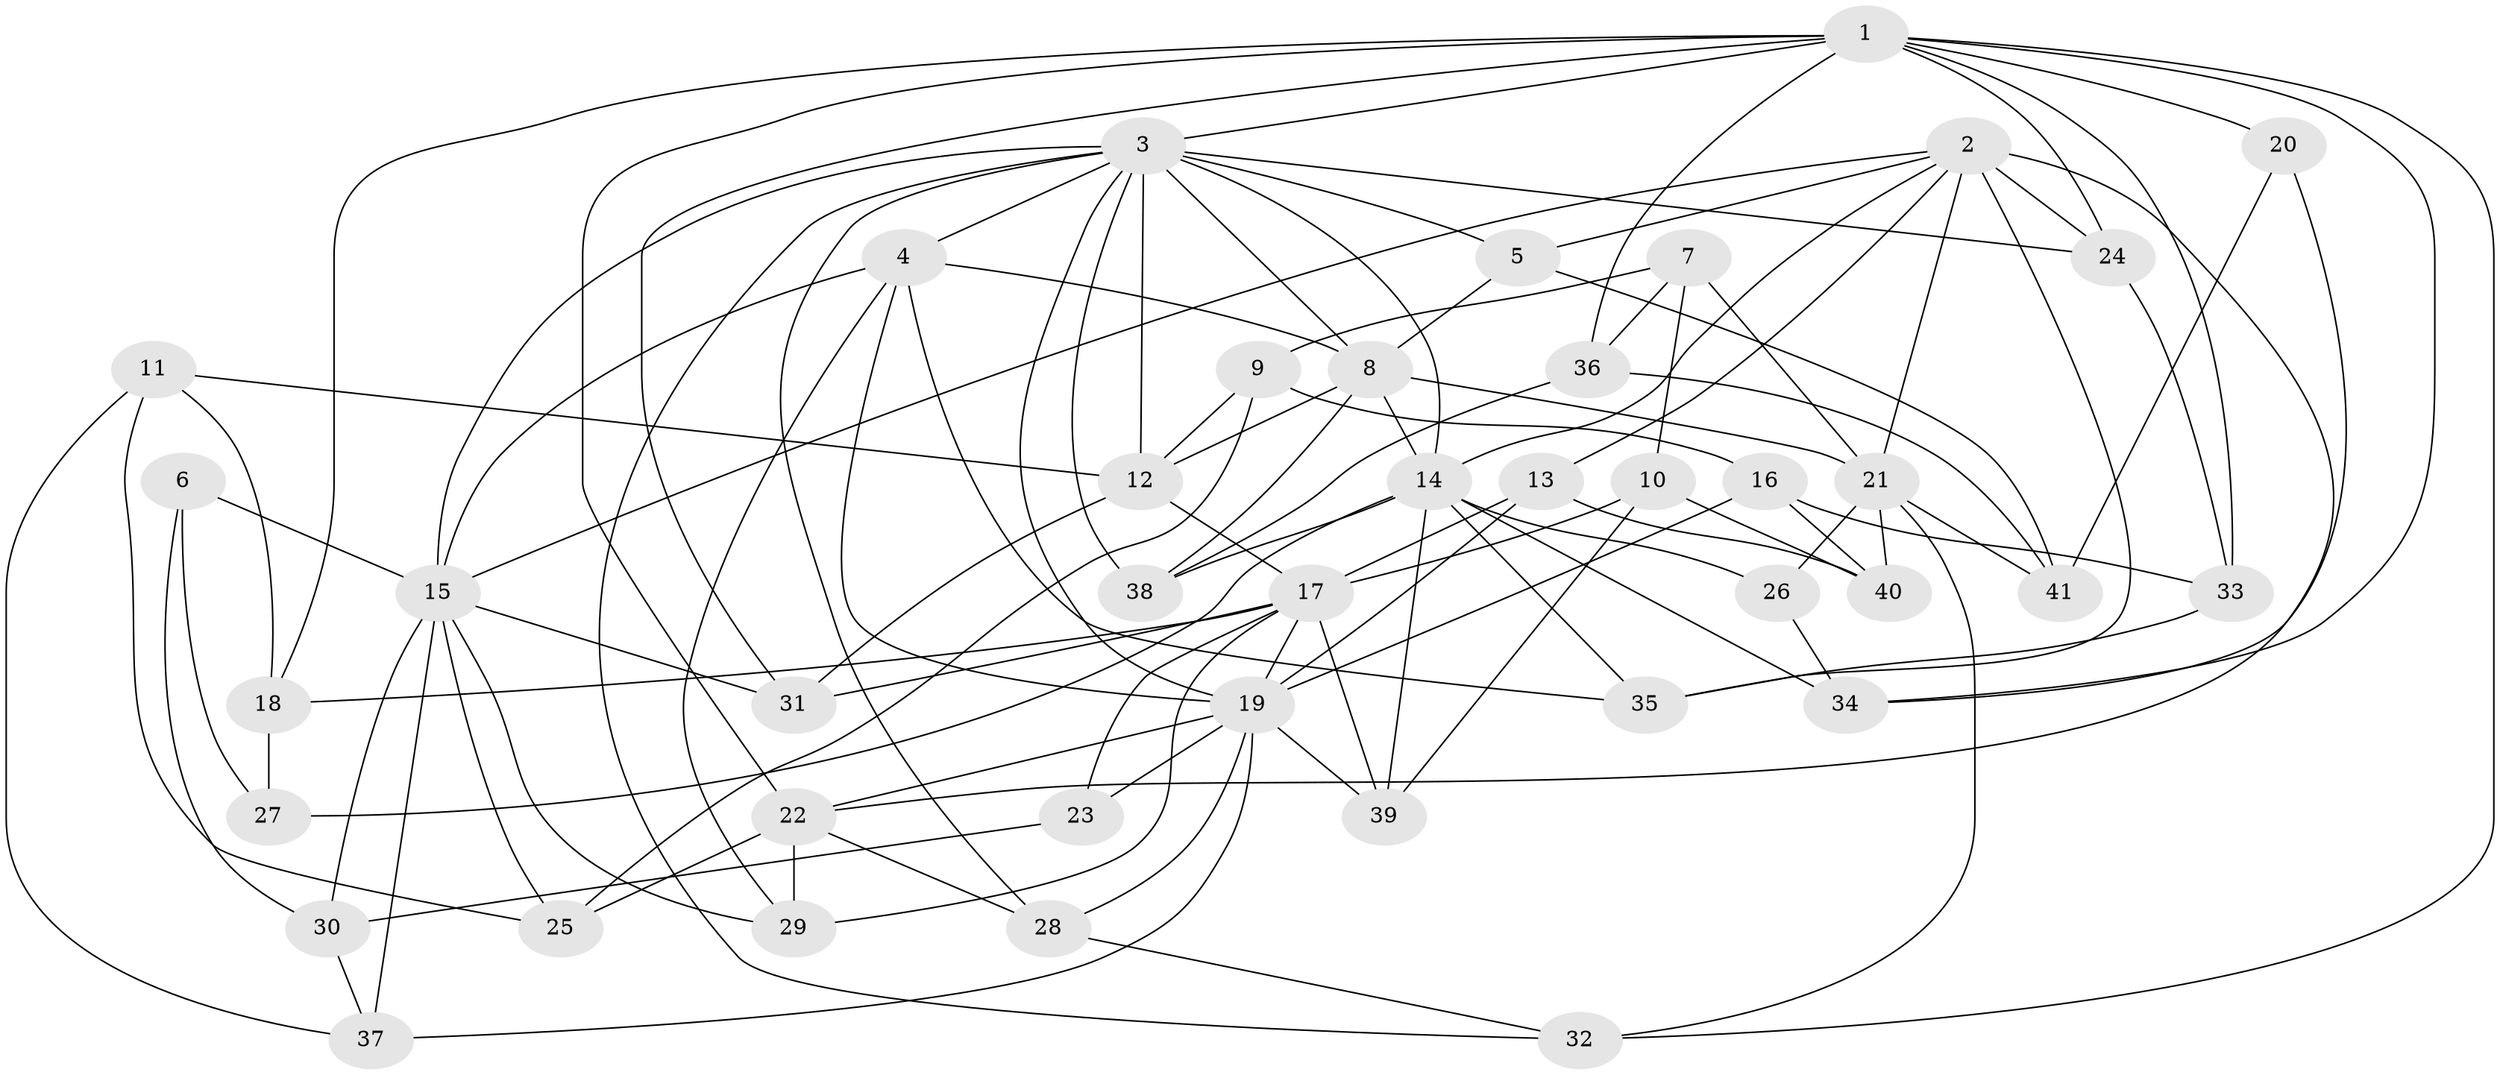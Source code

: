 // original degree distribution, {4: 1.0}
// Generated by graph-tools (version 1.1) at 2025/38/03/09/25 02:38:02]
// undirected, 41 vertices, 105 edges
graph export_dot {
graph [start="1"]
  node [color=gray90,style=filled];
  1;
  2;
  3;
  4;
  5;
  6;
  7;
  8;
  9;
  10;
  11;
  12;
  13;
  14;
  15;
  16;
  17;
  18;
  19;
  20;
  21;
  22;
  23;
  24;
  25;
  26;
  27;
  28;
  29;
  30;
  31;
  32;
  33;
  34;
  35;
  36;
  37;
  38;
  39;
  40;
  41;
  1 -- 3 [weight=1.0];
  1 -- 18 [weight=1.0];
  1 -- 20 [weight=2.0];
  1 -- 22 [weight=2.0];
  1 -- 24 [weight=1.0];
  1 -- 31 [weight=1.0];
  1 -- 32 [weight=1.0];
  1 -- 33 [weight=1.0];
  1 -- 34 [weight=1.0];
  1 -- 36 [weight=1.0];
  2 -- 5 [weight=1.0];
  2 -- 13 [weight=1.0];
  2 -- 14 [weight=1.0];
  2 -- 15 [weight=1.0];
  2 -- 21 [weight=3.0];
  2 -- 22 [weight=1.0];
  2 -- 24 [weight=1.0];
  2 -- 35 [weight=1.0];
  3 -- 4 [weight=1.0];
  3 -- 5 [weight=1.0];
  3 -- 8 [weight=1.0];
  3 -- 12 [weight=1.0];
  3 -- 14 [weight=1.0];
  3 -- 15 [weight=1.0];
  3 -- 19 [weight=1.0];
  3 -- 24 [weight=1.0];
  3 -- 28 [weight=1.0];
  3 -- 32 [weight=1.0];
  3 -- 38 [weight=1.0];
  4 -- 8 [weight=1.0];
  4 -- 15 [weight=3.0];
  4 -- 19 [weight=1.0];
  4 -- 29 [weight=1.0];
  4 -- 35 [weight=1.0];
  5 -- 8 [weight=1.0];
  5 -- 41 [weight=1.0];
  6 -- 15 [weight=2.0];
  6 -- 27 [weight=1.0];
  6 -- 30 [weight=1.0];
  7 -- 9 [weight=1.0];
  7 -- 10 [weight=1.0];
  7 -- 21 [weight=1.0];
  7 -- 36 [weight=1.0];
  8 -- 12 [weight=2.0];
  8 -- 14 [weight=1.0];
  8 -- 21 [weight=1.0];
  8 -- 38 [weight=1.0];
  9 -- 12 [weight=1.0];
  9 -- 16 [weight=1.0];
  9 -- 25 [weight=1.0];
  10 -- 17 [weight=1.0];
  10 -- 39 [weight=1.0];
  10 -- 40 [weight=1.0];
  11 -- 12 [weight=1.0];
  11 -- 18 [weight=1.0];
  11 -- 25 [weight=1.0];
  11 -- 37 [weight=1.0];
  12 -- 17 [weight=2.0];
  12 -- 31 [weight=1.0];
  13 -- 17 [weight=1.0];
  13 -- 19 [weight=1.0];
  13 -- 40 [weight=1.0];
  14 -- 26 [weight=1.0];
  14 -- 27 [weight=2.0];
  14 -- 34 [weight=1.0];
  14 -- 35 [weight=1.0];
  14 -- 38 [weight=1.0];
  14 -- 39 [weight=1.0];
  15 -- 25 [weight=1.0];
  15 -- 29 [weight=1.0];
  15 -- 30 [weight=1.0];
  15 -- 31 [weight=1.0];
  15 -- 37 [weight=1.0];
  16 -- 19 [weight=1.0];
  16 -- 33 [weight=1.0];
  16 -- 40 [weight=1.0];
  17 -- 18 [weight=1.0];
  17 -- 19 [weight=1.0];
  17 -- 23 [weight=1.0];
  17 -- 29 [weight=1.0];
  17 -- 31 [weight=1.0];
  17 -- 39 [weight=1.0];
  18 -- 27 [weight=1.0];
  19 -- 22 [weight=2.0];
  19 -- 23 [weight=2.0];
  19 -- 28 [weight=1.0];
  19 -- 37 [weight=1.0];
  19 -- 39 [weight=1.0];
  20 -- 34 [weight=1.0];
  20 -- 41 [weight=1.0];
  21 -- 26 [weight=2.0];
  21 -- 32 [weight=1.0];
  21 -- 40 [weight=1.0];
  21 -- 41 [weight=1.0];
  22 -- 25 [weight=1.0];
  22 -- 28 [weight=1.0];
  22 -- 29 [weight=1.0];
  23 -- 30 [weight=1.0];
  24 -- 33 [weight=1.0];
  26 -- 34 [weight=1.0];
  28 -- 32 [weight=1.0];
  30 -- 37 [weight=1.0];
  33 -- 35 [weight=1.0];
  36 -- 38 [weight=1.0];
  36 -- 41 [weight=1.0];
}
